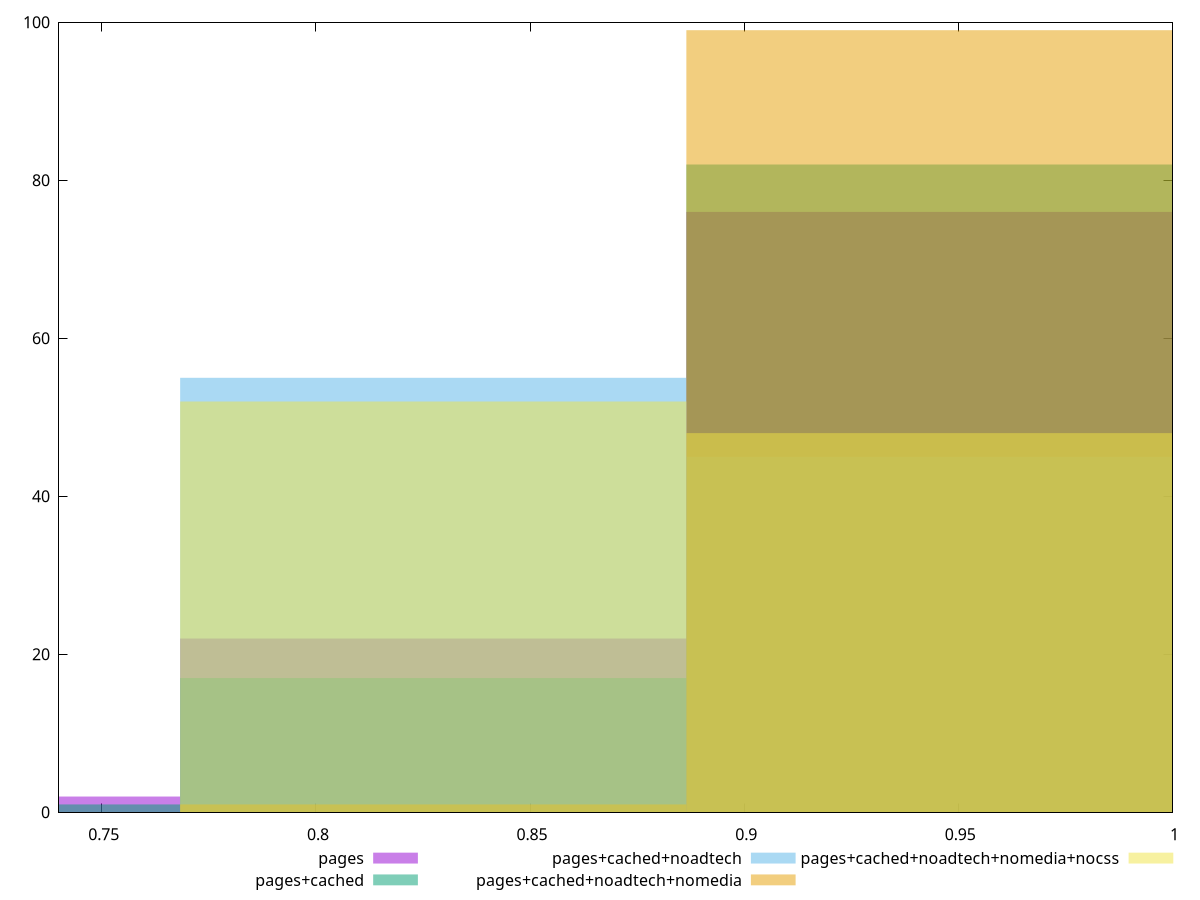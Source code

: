 reset

$pages <<EOF
0.9455879773528235 76
0.8273894801837206 22
0.7091909830146177 2
EOF

$pagesCached <<EOF
0.9455879773528235 82
0.8273894801837206 17
0.7091909830146177 1
EOF

$pagesCachedNoadtech <<EOF
0.8273894801837206 55
0.9455879773528235 45
EOF

$pagesCachedNoadtechNomedia <<EOF
0.9455879773528235 99
0.8273894801837206 1
EOF

$pagesCachedNoadtechNomediaNocss <<EOF
0.9455879773528235 48
0.8273894801837206 52
EOF

set key outside below
set boxwidth 0.11819849716910294
set xrange [0.74:1]
set yrange [0:100]
set trange [0:100]
set style fill transparent solid 0.5 noborder
set terminal svg size 640, 530 enhanced background rgb 'white'
set output "report_00013_2021-02-09T12-04-24.940Z/unminified-javascript/comparison/histogram/all_score.svg"

plot $pages title "pages" with boxes, \
     $pagesCached title "pages+cached" with boxes, \
     $pagesCachedNoadtech title "pages+cached+noadtech" with boxes, \
     $pagesCachedNoadtechNomedia title "pages+cached+noadtech+nomedia" with boxes, \
     $pagesCachedNoadtechNomediaNocss title "pages+cached+noadtech+nomedia+nocss" with boxes

reset
